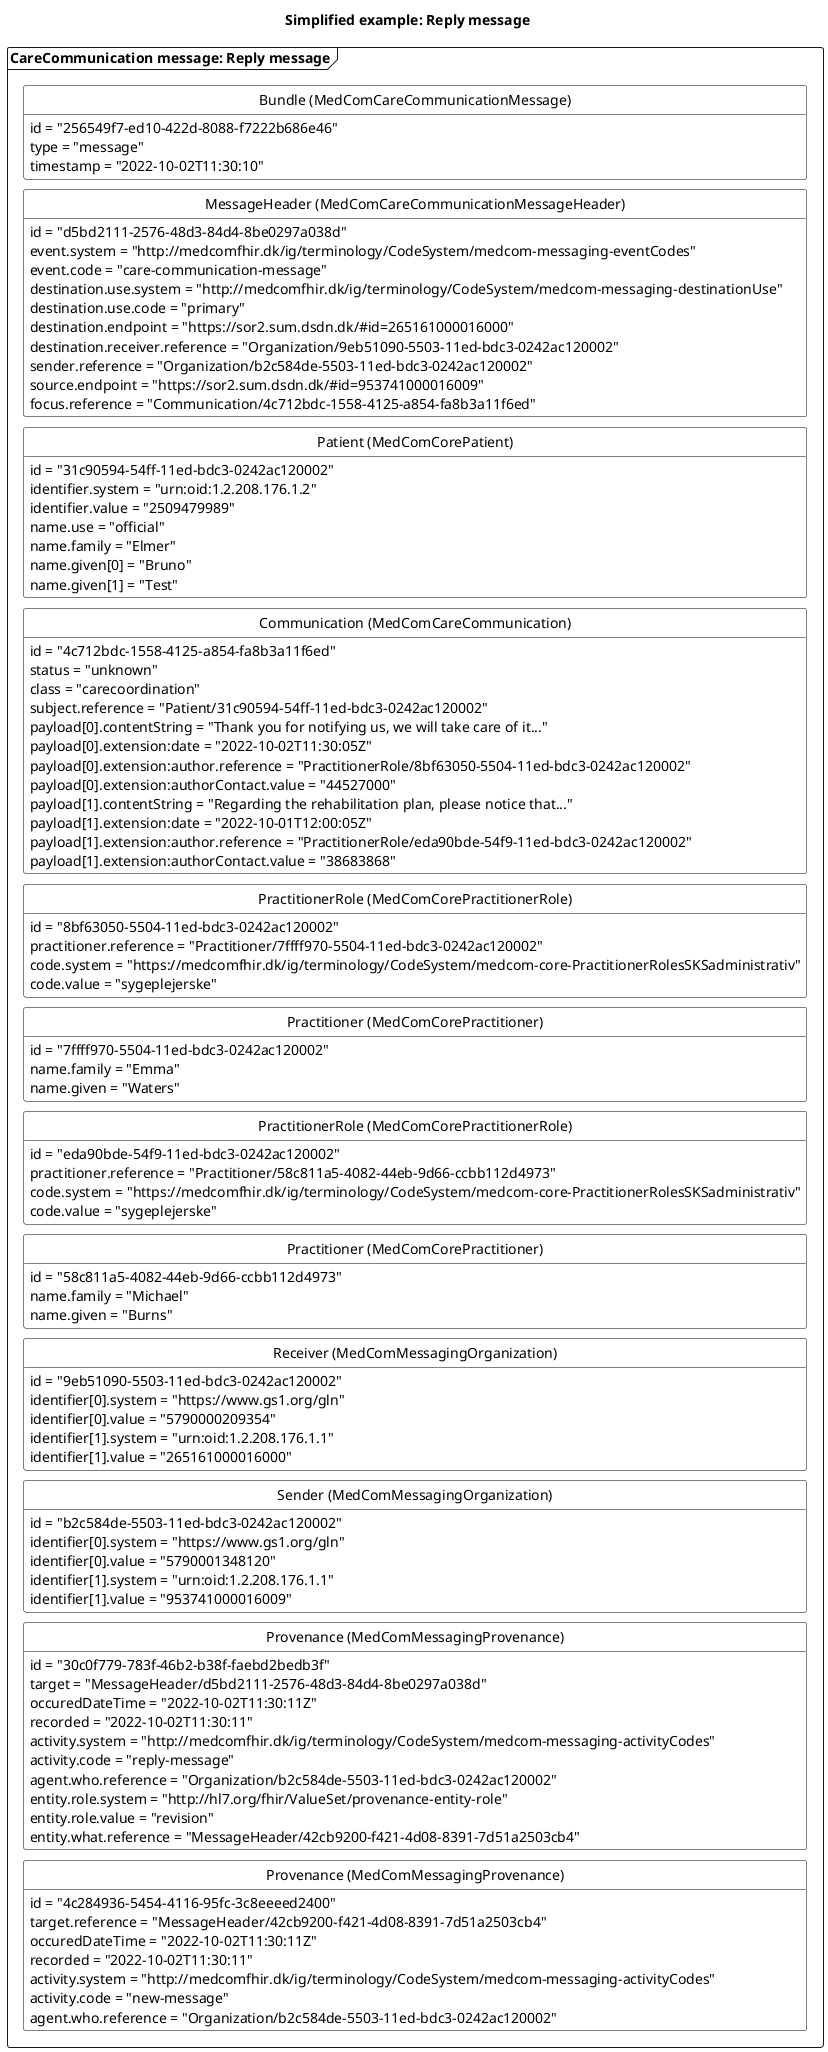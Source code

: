 @startuml CCreplyMessage

'layout
skinparam class {
    BackgroundColor White
    BorderColor Black
    ArrowColor Black
  }
hide circle
hide empty members
skinparam SameClassWidth true
skinparam Ranksep 10


'title
title Simplified example: Reply message

'Message 1: reply message
package "CareCommunication message: Reply message" as reply <<Frame>>{
    class "Bundle (MedComCareCommunicationMessage)" as replyB {
        id = "256549f7-ed10-422d-8088-f7222b686e46"
        type = "message"
        timestamp = "2022-10-02T11:30:10"
    }
    class "MessageHeader (MedComCareCommunicationMessageHeader)" as replyMH{
        id = "d5bd2111-2576-48d3-84d4-8be0297a038d"
        event.system = "http://medcomfhir.dk/ig/terminology/CodeSystem/medcom-messaging-eventCodes"
        event.code = "care-communication-message"
        destination.use.system = "http://medcomfhir.dk/ig/terminology/CodeSystem/medcom-messaging-destinationUse"
        destination.use.code = "primary"
        destination.endpoint = "https://sor2.sum.dsdn.dk/#id=265161000016000"
        destination.receiver.reference = "Organization/9eb51090-5503-11ed-bdc3-0242ac120002"
        sender.reference = "Organization/b2c584de-5503-11ed-bdc3-0242ac120002"
        source.endpoint = "https://sor2.sum.dsdn.dk/#id=953741000016009"
        focus.reference = "Communication/4c712bdc-1558-4125-a854-fa8b3a11f6ed"
    }
    class "Patient (MedComCorePatient)" as replyPT{
        id = "31c90594-54ff-11ed-bdc3-0242ac120002"
        identifier.system = "urn:oid:1.2.208.176.1.2"
        identifier.value = "2509479989"
        name.use = "official"
        name.family = "Elmer"
        name.given[0] = "Bruno"
        name.given[1] = "Test"
    }
    class "Communication (MedComCareCommunication)" as replyCom{
        id = "4c712bdc-1558-4125-a854-fa8b3a11f6ed"
        status = "unknown"
        class = "carecoordination"
        subject.reference = "Patient/31c90594-54ff-11ed-bdc3-0242ac120002"
        payload[0].contentString = "Thank you for notifying us, we will take care of it..."
        payload[0].extension:date = "2022-10-02T11:30:05Z"
        payload[0].extension:author.reference = "PractitionerRole/8bf63050-5504-11ed-bdc3-0242ac120002"
        payload[0].extension:authorContact.value = "44527000"
        payload[1].contentString = "Regarding the rehabilitation plan, please notice that..."
        payload[1].extension:date = "2022-10-01T12:00:05Z"
        payload[1].extension:author.reference = "PractitionerRole/eda90bde-54f9-11ed-bdc3-0242ac120002"
        payload[1].extension:authorContact.value = "38683868"
    } 
    class "PractitionerRole (MedComCorePractitionerRole)" as replyPracR{
        id = "8bf63050-5504-11ed-bdc3-0242ac120002"
        practitioner.reference = "Practitioner/7ffff970-5504-11ed-bdc3-0242ac120002"
        code.system = "https://medcomfhir.dk/ig/terminology/CodeSystem/medcom-core-PractitionerRolesSKSadministrativ"
        code.value = "sygeplejerske"
    }
    class "Practitioner (MedComCorePractitioner)" as replyPrac{
        id = "7ffff970-5504-11ed-bdc3-0242ac120002"
        name.family = "Emma"
        name.given = "Waters"
    }
    class "PractitionerRole (MedComCorePractitionerRole)" as newPracR{
        id = "eda90bde-54f9-11ed-bdc3-0242ac120002"
        practitioner.reference = "Practitioner/58c811a5-4082-44eb-9d66-ccbb112d4973"
        code.system = "https://medcomfhir.dk/ig/terminology/CodeSystem/medcom-core-PractitionerRolesSKSadministrativ"
        code.value = "sygeplejerske"
    }
    class "Practitioner (MedComCorePractitioner)" as newPrac{
        id = "58c811a5-4082-44eb-9d66-ccbb112d4973"
        name.family = "Michael"
        name.given = "Burns"
    }
    class "Receiver (MedComMessagingOrganization)" as replyROrg{
        id = "9eb51090-5503-11ed-bdc3-0242ac120002"
        identifier[0].system = "https://www.gs1.org/gln"
        identifier[0].value = "5790000209354"
        identifier[1].system = "urn:oid:1.2.208.176.1.1"
        identifier[1].value = "265161000016000"
    }
    class "Sender (MedComMessagingOrganization)" as replySOrg{
        id = "b2c584de-5503-11ed-bdc3-0242ac120002"
        identifier[0].system = "https://www.gs1.org/gln"
        identifier[0].value = "5790001348120"
        identifier[1].system = "urn:oid:1.2.208.176.1.1"
        identifier[1].value = "953741000016009"
    }
    class "Provenance (MedComMessagingProvenance)" as replyPRO{
        id = "30c0f779-783f-46b2-b38f-faebd2bedb3f"
        target = "MessageHeader/d5bd2111-2576-48d3-84d4-8be0297a038d"
        occuredDateTime = "2022-10-02T11:30:11Z"
        recorded = "2022-10-02T11:30:11"
        activity.system = "http://medcomfhir.dk/ig/terminology/CodeSystem/medcom-messaging-activityCodes"
        activity.code = "reply-message"
        agent.who.reference = "Organization/b2c584de-5503-11ed-bdc3-0242ac120002"
        entity.role.system = "http://hl7.org/fhir/ValueSet/provenance-entity-role"
        entity.role.value = "revision"
        entity.what.reference = "MessageHeader/42cb9200-f421-4d08-8391-7d51a2503cb4"
    }
    class "Provenance (MedComMessagingProvenance)" as newPRO{
        id = "4c284936-5454-4116-95fc-3c8eeeed2400"
        target.reference = "MessageHeader/42cb9200-f421-4d08-8391-7d51a2503cb4"
        occuredDateTime = "2022-10-02T11:30:11Z"
        recorded = "2022-10-02T11:30:11"
        activity.system = "http://medcomfhir.dk/ig/terminology/CodeSystem/medcom-messaging-activityCodes"
        activity.code = "new-message"
        agent.who.reference = "Organization/b2c584de-5503-11ed-bdc3-0242ac120002"
    }

replyB -[hidden]- replyMH
replyMH -[hidden]-replyPT
replyPT-[hidden]-replyCom
replyCom -[hidden]-replyPracR
replyPracR-[hidden]-replyPrac
replyPrac-[hidden]-newPracR
newPracR-[hidden]-newPrac
newPrac-[hidden]-replyROrg
replyROrg-[hidden]- replySOrg
replySOrg-[hidden]-replyPRO
replyPRO-[hidden]-newPRO


@enduml
